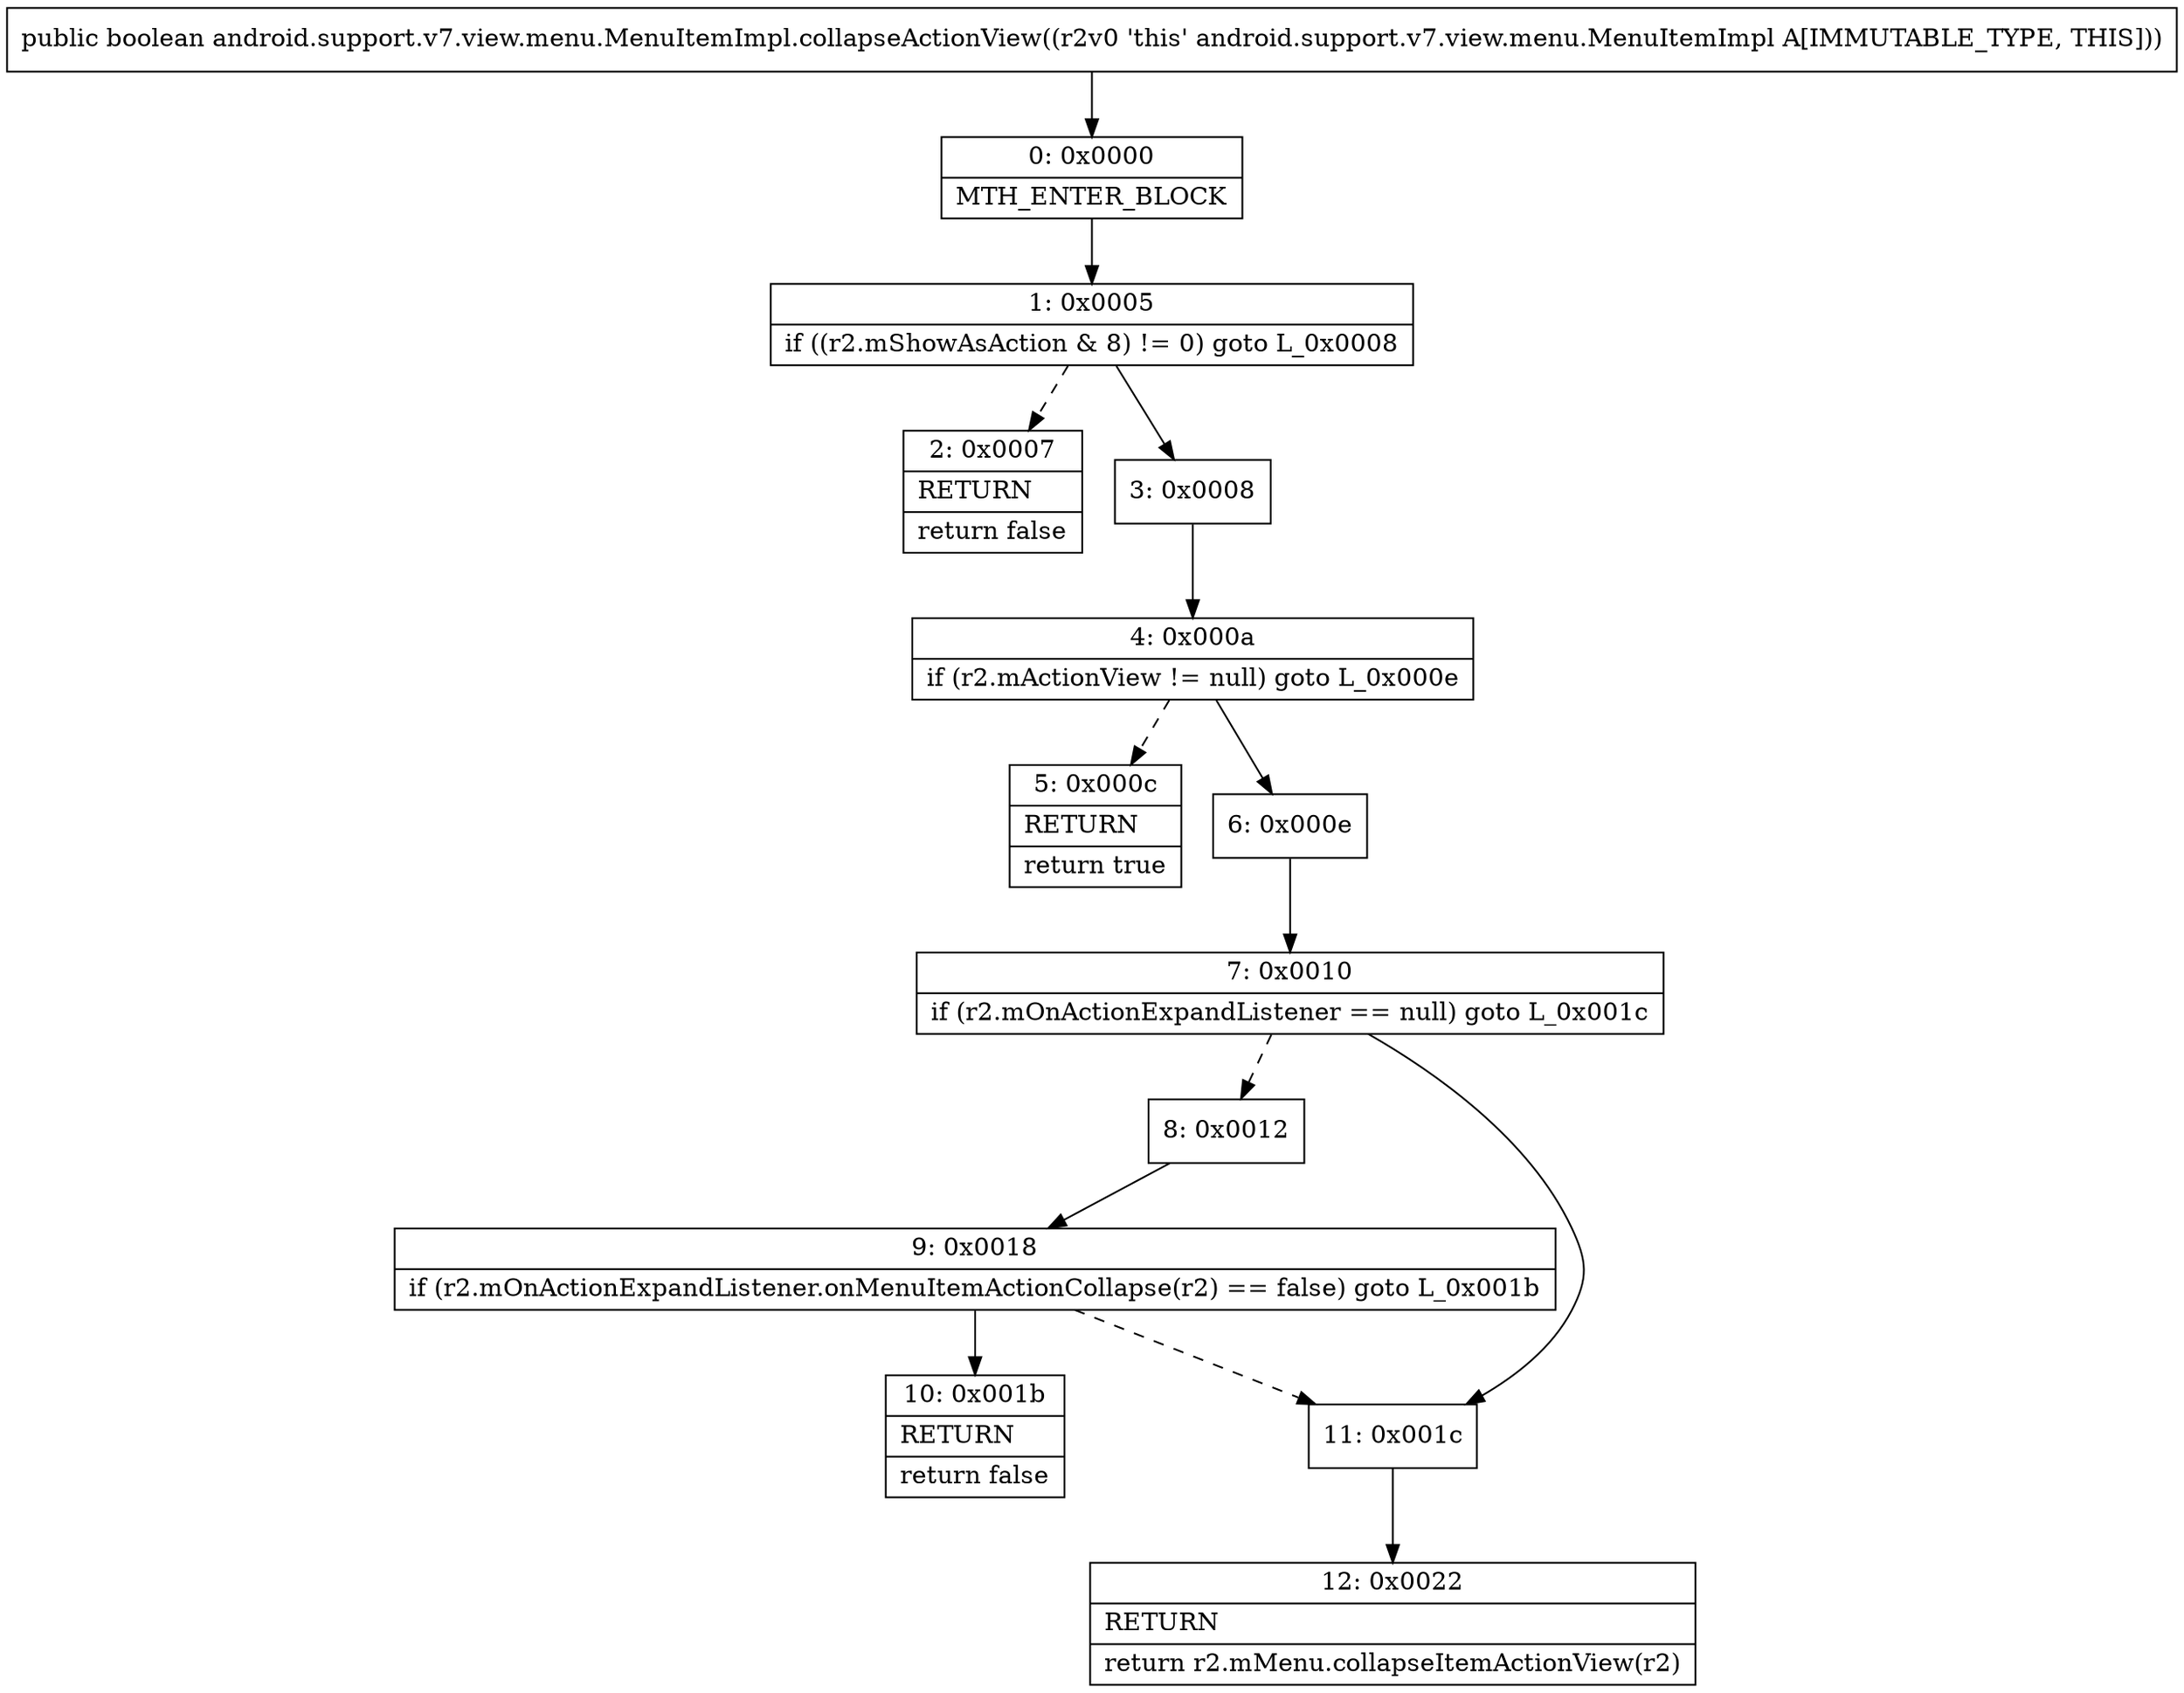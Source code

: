 digraph "CFG forandroid.support.v7.view.menu.MenuItemImpl.collapseActionView()Z" {
Node_0 [shape=record,label="{0\:\ 0x0000|MTH_ENTER_BLOCK\l}"];
Node_1 [shape=record,label="{1\:\ 0x0005|if ((r2.mShowAsAction & 8) != 0) goto L_0x0008\l}"];
Node_2 [shape=record,label="{2\:\ 0x0007|RETURN\l|return false\l}"];
Node_3 [shape=record,label="{3\:\ 0x0008}"];
Node_4 [shape=record,label="{4\:\ 0x000a|if (r2.mActionView != null) goto L_0x000e\l}"];
Node_5 [shape=record,label="{5\:\ 0x000c|RETURN\l|return true\l}"];
Node_6 [shape=record,label="{6\:\ 0x000e}"];
Node_7 [shape=record,label="{7\:\ 0x0010|if (r2.mOnActionExpandListener == null) goto L_0x001c\l}"];
Node_8 [shape=record,label="{8\:\ 0x0012}"];
Node_9 [shape=record,label="{9\:\ 0x0018|if (r2.mOnActionExpandListener.onMenuItemActionCollapse(r2) == false) goto L_0x001b\l}"];
Node_10 [shape=record,label="{10\:\ 0x001b|RETURN\l|return false\l}"];
Node_11 [shape=record,label="{11\:\ 0x001c}"];
Node_12 [shape=record,label="{12\:\ 0x0022|RETURN\l|return r2.mMenu.collapseItemActionView(r2)\l}"];
MethodNode[shape=record,label="{public boolean android.support.v7.view.menu.MenuItemImpl.collapseActionView((r2v0 'this' android.support.v7.view.menu.MenuItemImpl A[IMMUTABLE_TYPE, THIS])) }"];
MethodNode -> Node_0;
Node_0 -> Node_1;
Node_1 -> Node_2[style=dashed];
Node_1 -> Node_3;
Node_3 -> Node_4;
Node_4 -> Node_5[style=dashed];
Node_4 -> Node_6;
Node_6 -> Node_7;
Node_7 -> Node_8[style=dashed];
Node_7 -> Node_11;
Node_8 -> Node_9;
Node_9 -> Node_10;
Node_9 -> Node_11[style=dashed];
Node_11 -> Node_12;
}

